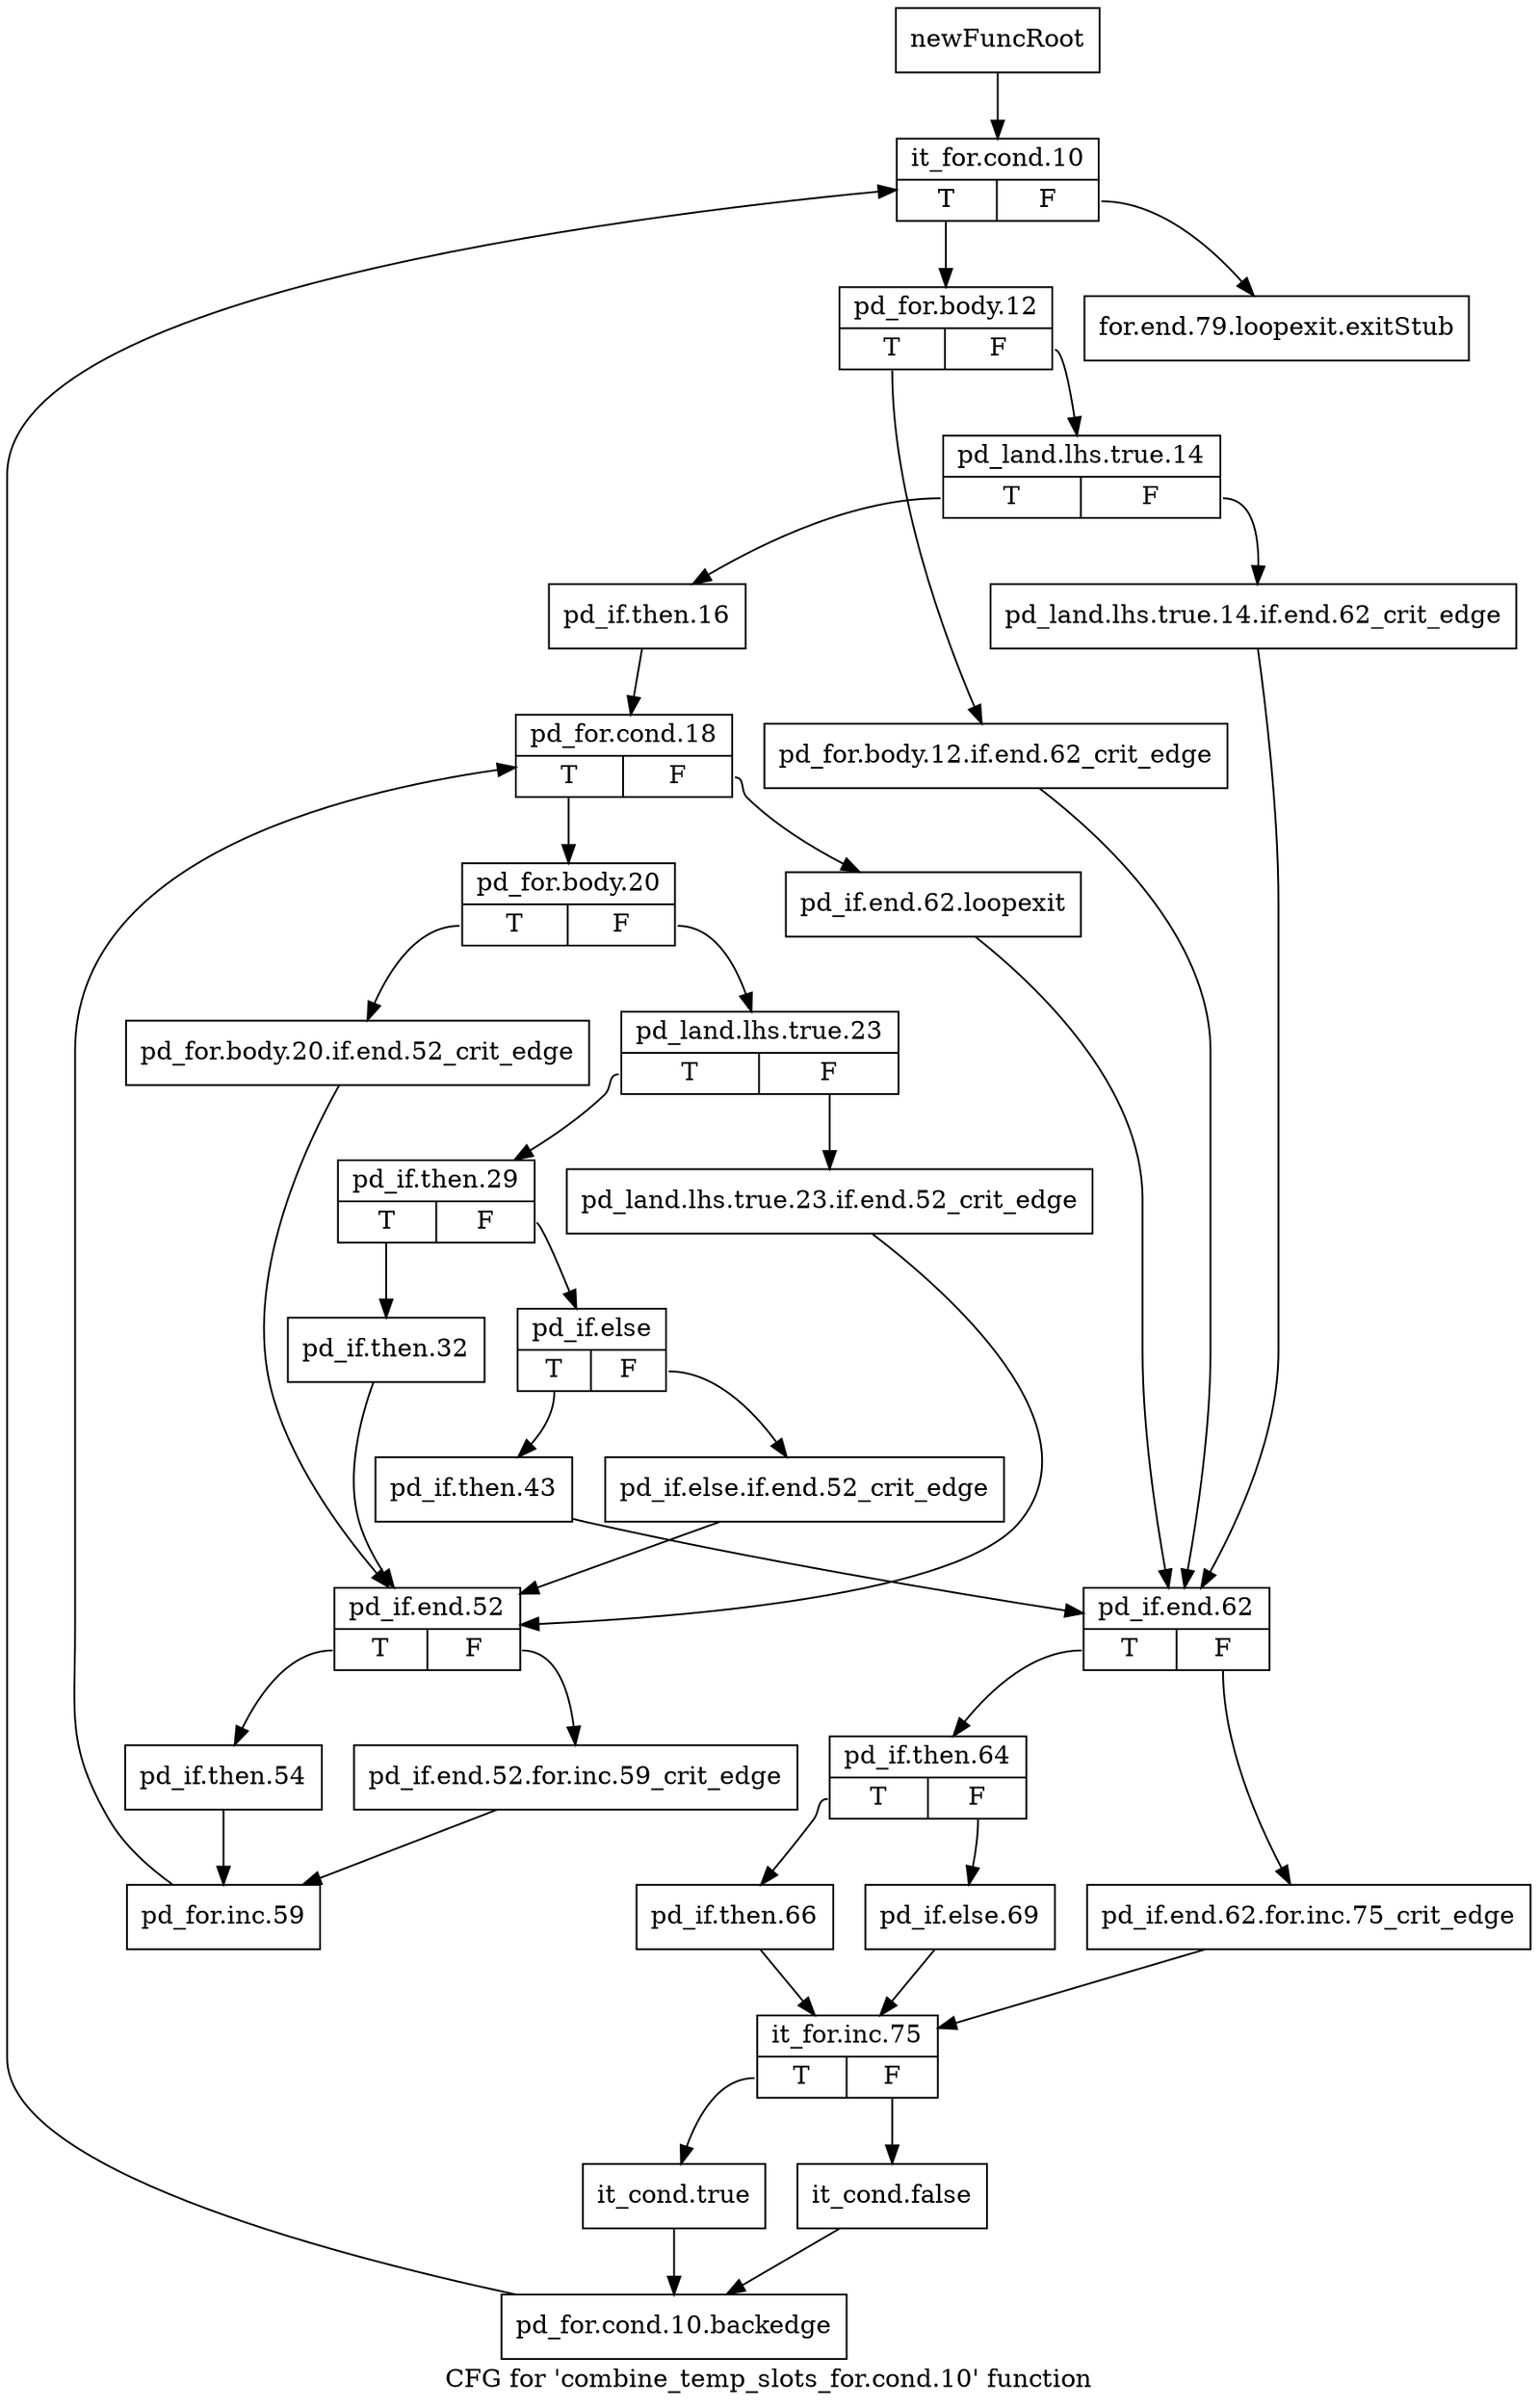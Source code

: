 digraph "CFG for 'combine_temp_slots_for.cond.10' function" {
	label="CFG for 'combine_temp_slots_for.cond.10' function";

	Node0xafca1e0 [shape=record,label="{newFuncRoot}"];
	Node0xafca1e0 -> Node0xafce600;
	Node0xafca230 [shape=record,label="{for.end.79.loopexit.exitStub}"];
	Node0xafce600 [shape=record,label="{it_for.cond.10|{<s0>T|<s1>F}}"];
	Node0xafce600:s0 -> Node0xafce650;
	Node0xafce600:s1 -> Node0xafca230;
	Node0xafce650 [shape=record,label="{pd_for.body.12|{<s0>T|<s1>F}}"];
	Node0xafce650:s0 -> Node0xafcec40;
	Node0xafce650:s1 -> Node0xafce6a0;
	Node0xafce6a0 [shape=record,label="{pd_land.lhs.true.14|{<s0>T|<s1>F}}"];
	Node0xafce6a0:s0 -> Node0xafce740;
	Node0xafce6a0:s1 -> Node0xafce6f0;
	Node0xafce6f0 [shape=record,label="{pd_land.lhs.true.14.if.end.62_crit_edge}"];
	Node0xafce6f0 -> Node0xafcec90;
	Node0xafce740 [shape=record,label="{pd_if.then.16}"];
	Node0xafce740 -> Node0xafce790;
	Node0xafce790 [shape=record,label="{pd_for.cond.18|{<s0>T|<s1>F}}"];
	Node0xafce790:s0 -> Node0xafce830;
	Node0xafce790:s1 -> Node0xafce7e0;
	Node0xafce7e0 [shape=record,label="{pd_if.end.62.loopexit}"];
	Node0xafce7e0 -> Node0xafcec90;
	Node0xafce830 [shape=record,label="{pd_for.body.20|{<s0>T|<s1>F}}"];
	Node0xafce830:s0 -> Node0xafceab0;
	Node0xafce830:s1 -> Node0xafce880;
	Node0xafce880 [shape=record,label="{pd_land.lhs.true.23|{<s0>T|<s1>F}}"];
	Node0xafce880:s0 -> Node0xafce920;
	Node0xafce880:s1 -> Node0xafce8d0;
	Node0xafce8d0 [shape=record,label="{pd_land.lhs.true.23.if.end.52_crit_edge}"];
	Node0xafce8d0 -> Node0xafceb00;
	Node0xafce920 [shape=record,label="{pd_if.then.29|{<s0>T|<s1>F}}"];
	Node0xafce920:s0 -> Node0xafcea60;
	Node0xafce920:s1 -> Node0xafce970;
	Node0xafce970 [shape=record,label="{pd_if.else|{<s0>T|<s1>F}}"];
	Node0xafce970:s0 -> Node0xafcea10;
	Node0xafce970:s1 -> Node0xafce9c0;
	Node0xafce9c0 [shape=record,label="{pd_if.else.if.end.52_crit_edge}"];
	Node0xafce9c0 -> Node0xafceb00;
	Node0xafcea10 [shape=record,label="{pd_if.then.43}"];
	Node0xafcea10 -> Node0xafcec90;
	Node0xafcea60 [shape=record,label="{pd_if.then.32}"];
	Node0xafcea60 -> Node0xafceb00;
	Node0xafceab0 [shape=record,label="{pd_for.body.20.if.end.52_crit_edge}"];
	Node0xafceab0 -> Node0xafceb00;
	Node0xafceb00 [shape=record,label="{pd_if.end.52|{<s0>T|<s1>F}}"];
	Node0xafceb00:s0 -> Node0xafceba0;
	Node0xafceb00:s1 -> Node0xafceb50;
	Node0xafceb50 [shape=record,label="{pd_if.end.52.for.inc.59_crit_edge}"];
	Node0xafceb50 -> Node0xafcebf0;
	Node0xafceba0 [shape=record,label="{pd_if.then.54}"];
	Node0xafceba0 -> Node0xafcebf0;
	Node0xafcebf0 [shape=record,label="{pd_for.inc.59}"];
	Node0xafcebf0 -> Node0xafce790;
	Node0xafcec40 [shape=record,label="{pd_for.body.12.if.end.62_crit_edge}"];
	Node0xafcec40 -> Node0xafcec90;
	Node0xafcec90 [shape=record,label="{pd_if.end.62|{<s0>T|<s1>F}}"];
	Node0xafcec90:s0 -> Node0xafced30;
	Node0xafcec90:s1 -> Node0xafcece0;
	Node0xafcece0 [shape=record,label="{pd_if.end.62.for.inc.75_crit_edge}"];
	Node0xafcece0 -> Node0xafcee20;
	Node0xafced30 [shape=record,label="{pd_if.then.64|{<s0>T|<s1>F}}"];
	Node0xafced30:s0 -> Node0xafcedd0;
	Node0xafced30:s1 -> Node0xafced80;
	Node0xafced80 [shape=record,label="{pd_if.else.69}"];
	Node0xafced80 -> Node0xafcee20;
	Node0xafcedd0 [shape=record,label="{pd_if.then.66}"];
	Node0xafcedd0 -> Node0xafcee20;
	Node0xafcee20 [shape=record,label="{it_for.inc.75|{<s0>T|<s1>F}}"];
	Node0xafcee20:s0 -> Node0xafceec0;
	Node0xafcee20:s1 -> Node0xafcee70;
	Node0xafcee70 [shape=record,label="{it_cond.false}"];
	Node0xafcee70 -> Node0xafcef10;
	Node0xafceec0 [shape=record,label="{it_cond.true}"];
	Node0xafceec0 -> Node0xafcef10;
	Node0xafcef10 [shape=record,label="{pd_for.cond.10.backedge}"];
	Node0xafcef10 -> Node0xafce600;
}
